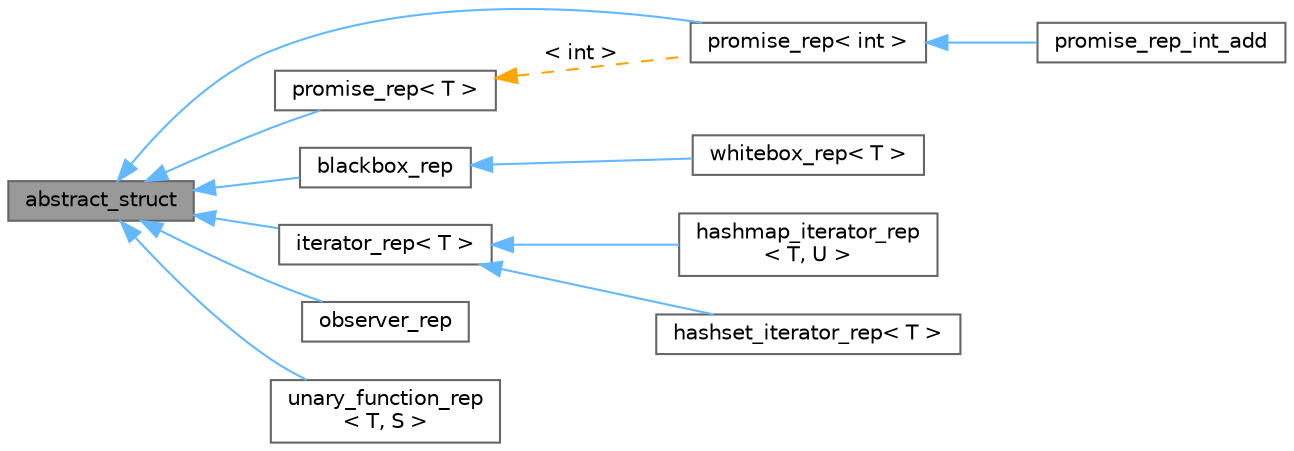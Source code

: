 digraph "abstract_struct"
{
 // LATEX_PDF_SIZE
  bgcolor="transparent";
  edge [fontname=Helvetica,fontsize=10,labelfontname=Helvetica,labelfontsize=10];
  node [fontname=Helvetica,fontsize=10,shape=box,height=0.2,width=0.4];
  rankdir="LR";
  Node1 [label="abstract_struct",height=0.2,width=0.4,color="gray40", fillcolor="grey60", style="filled", fontcolor="black",tooltip="Structure representing an abstract object with a reference count."];
  Node1 -> Node2 [dir="back",color="steelblue1",style="solid"];
  Node2 [label="promise_rep\< int \>",height=0.2,width=0.4,color="gray40", fillcolor="white", style="filled",URL="$classpromise__rep.html",tooltip=" "];
  Node2 -> Node3 [dir="back",color="steelblue1",style="solid"];
  Node3 [label="promise_rep_int_add",height=0.2,width=0.4,color="gray40", fillcolor="white", style="filled",URL="$classpromise__rep__int__add.html",tooltip=" "];
  Node1 -> Node4 [dir="back",color="steelblue1",style="solid"];
  Node4 [label="blackbox_rep",height=0.2,width=0.4,color="gray40", fillcolor="white", style="filled",URL="$classblackbox__rep.html",tooltip="A template class representing an opaque pointer."];
  Node4 -> Node5 [dir="back",color="steelblue1",style="solid"];
  Node5 [label="whitebox_rep\< T \>",height=0.2,width=0.4,color="gray40", fillcolor="white", style="filled",URL="$classwhitebox__rep.html",tooltip=" "];
  Node1 -> Node6 [dir="back",color="steelblue1",style="solid"];
  Node6 [label="iterator_rep\< T \>",height=0.2,width=0.4,color="gray40", fillcolor="white", style="filled",URL="$classiterator__rep.html",tooltip="An abstract base class for iterator implementation."];
  Node6 -> Node7 [dir="back",color="steelblue1",style="solid"];
  Node7 [label="hashmap_iterator_rep\l\< T, U \>",height=0.2,width=0.4,color="gray40", fillcolor="white", style="filled",URL="$classhashmap__iterator__rep.html",tooltip=" "];
  Node6 -> Node8 [dir="back",color="steelblue1",style="solid"];
  Node8 [label="hashset_iterator_rep\< T \>",height=0.2,width=0.4,color="gray40", fillcolor="white", style="filled",URL="$classhashset__iterator__rep.html",tooltip=" "];
  Node1 -> Node9 [dir="back",color="steelblue1",style="solid"];
  Node9 [label="observer_rep",height=0.2,width=0.4,color="gray40", fillcolor="white", style="filled",URL="$classobserver__rep.html",tooltip=" "];
  Node1 -> Node10 [dir="back",color="steelblue1",style="solid"];
  Node10 [label="promise_rep\< T \>",height=0.2,width=0.4,color="gray40", fillcolor="white", style="filled",URL="$classpromise__rep.html",tooltip=" "];
  Node10 -> Node2 [dir="back",color="orange",style="dashed",label=" \< int \>" ];
  Node1 -> Node11 [dir="back",color="steelblue1",style="solid"];
  Node11 [label="unary_function_rep\l\< T, S \>",height=0.2,width=0.4,color="gray40", fillcolor="white", style="filled",URL="$classunary__function__rep.html",tooltip=" "];
}
